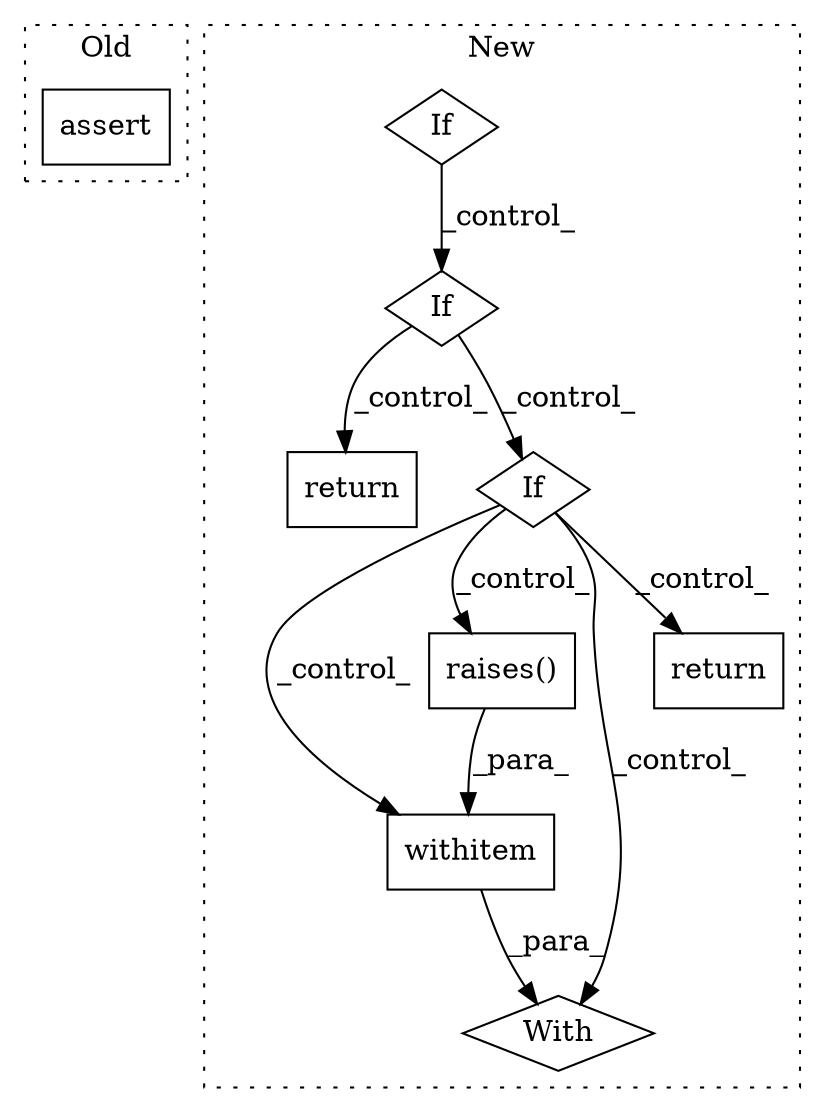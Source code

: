 digraph G {
subgraph cluster0 {
1 [label="assert" a="65" s="2945" l="7" shape="box"];
label = "Old";
style="dotted";
}
subgraph cluster1 {
2 [label="withitem" a="49" s="4424" l="6" shape="box"];
3 [label="With" a="39" s="4419,4430" l="5,39" shape="diamond"];
4 [label="raises()" a="75" s="4424,4450" l="14,1" shape="box"];
5 [label="If" a="96" s="3995" l="3" shape="diamond"];
6 [label="return" a="93" s="4275" l="6" shape="box"];
7 [label="If" a="96" s="4291" l="3" shape="diamond"];
8 [label="return" a="93" s="4507" l="6" shape="box"];
9 [label="If" a="96" s="4152" l="3" shape="diamond"];
label = "New";
style="dotted";
}
2 -> 3 [label="_para_"];
4 -> 2 [label="_para_"];
5 -> 9 [label="_control_"];
7 -> 4 [label="_control_"];
7 -> 3 [label="_control_"];
7 -> 2 [label="_control_"];
7 -> 8 [label="_control_"];
9 -> 7 [label="_control_"];
9 -> 6 [label="_control_"];
}